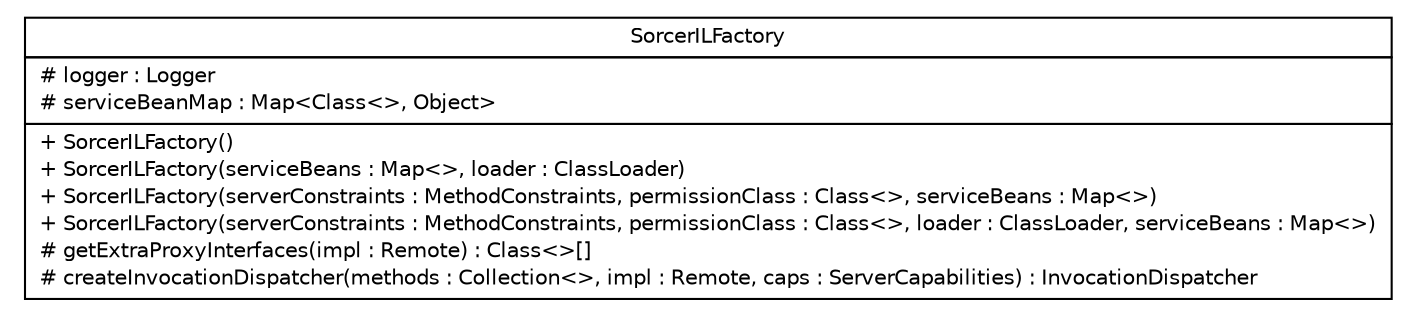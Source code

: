 #!/usr/local/bin/dot
#
# Class diagram 
# Generated by UMLGraph version R5_6 (http://www.umlgraph.org/)
#

digraph G {
	edge [fontname="Helvetica",fontsize=10,labelfontname="Helvetica",labelfontsize=10];
	node [fontname="Helvetica",fontsize=10,shape=plaintext];
	nodesep=0.25;
	ranksep=0.5;
	// sorcer.jini.jeri.SorcerILFactory
	c39328 [label=<<table title="sorcer.jini.jeri.SorcerILFactory" border="0" cellborder="1" cellspacing="0" cellpadding="2" port="p" href="./SorcerILFactory.html">
		<tr><td><table border="0" cellspacing="0" cellpadding="1">
<tr><td align="center" balign="center"> SorcerILFactory </td></tr>
		</table></td></tr>
		<tr><td><table border="0" cellspacing="0" cellpadding="1">
<tr><td align="left" balign="left"> # logger : Logger </td></tr>
<tr><td align="left" balign="left"> # serviceBeanMap : Map&lt;Class&lt;&gt;, Object&gt; </td></tr>
		</table></td></tr>
		<tr><td><table border="0" cellspacing="0" cellpadding="1">
<tr><td align="left" balign="left"> + SorcerILFactory() </td></tr>
<tr><td align="left" balign="left"> + SorcerILFactory(serviceBeans : Map&lt;&gt;, loader : ClassLoader) </td></tr>
<tr><td align="left" balign="left"> + SorcerILFactory(serverConstraints : MethodConstraints, permissionClass : Class&lt;&gt;, serviceBeans : Map&lt;&gt;) </td></tr>
<tr><td align="left" balign="left"> + SorcerILFactory(serverConstraints : MethodConstraints, permissionClass : Class&lt;&gt;, loader : ClassLoader, serviceBeans : Map&lt;&gt;) </td></tr>
<tr><td align="left" balign="left"> # getExtraProxyInterfaces(impl : Remote) : Class&lt;&gt;[] </td></tr>
<tr><td align="left" balign="left"> # createInvocationDispatcher(methods : Collection&lt;&gt;, impl : Remote, caps : ServerCapabilities) : InvocationDispatcher </td></tr>
		</table></td></tr>
		</table>>, URL="./SorcerILFactory.html", fontname="Helvetica", fontcolor="black", fontsize=10.0];
}

